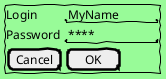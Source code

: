 @startsalt
skinparam BackgroundColor palegreen
skinparam Handwritten true
{+
    Login       | "MyName     "
    Password    | "****       "
    [Cancel]    | [  OK  ]
}
@endsalt